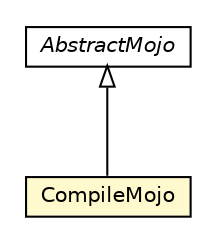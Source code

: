 #!/usr/local/bin/dot
#
# Class diagram 
# Generated by UMLGraph version R5_6-24-gf6e263 (http://www.umlgraph.org/)
#

digraph G {
	edge [fontname="Helvetica",fontsize=10,labelfontname="Helvetica",labelfontsize=10];
	node [fontname="Helvetica",fontsize=10,shape=plaintext];
	nodesep=0.25;
	ranksep=0.5;
	// net.trajano.mojo.jetng.CompileMojo
	c6 [label=<<table title="net.trajano.mojo.jetng.CompileMojo" border="0" cellborder="1" cellspacing="0" cellpadding="2" port="p" bgcolor="lemonChiffon" href="./CompileMojo.html">
		<tr><td><table border="0" cellspacing="0" cellpadding="1">
<tr><td align="center" balign="center"> CompileMojo </td></tr>
		</table></td></tr>
		</table>>, URL="./CompileMojo.html", fontname="Helvetica", fontcolor="black", fontsize=10.0];
	//net.trajano.mojo.jetng.CompileMojo extends org.apache.maven.plugin.AbstractMojo
	c9:p -> c6:p [dir=back,arrowtail=empty];
	// org.apache.maven.plugin.AbstractMojo
	c9 [label=<<table title="org.apache.maven.plugin.AbstractMojo" border="0" cellborder="1" cellspacing="0" cellpadding="2" port="p" href="http://java.sun.com/j2se/1.4.2/docs/api/org/apache/maven/plugin/AbstractMojo.html">
		<tr><td><table border="0" cellspacing="0" cellpadding="1">
<tr><td align="center" balign="center"><font face="Helvetica-Oblique"> AbstractMojo </font></td></tr>
		</table></td></tr>
		</table>>, URL="http://java.sun.com/j2se/1.4.2/docs/api/org/apache/maven/plugin/AbstractMojo.html", fontname="Helvetica", fontcolor="black", fontsize=10.0];
}

